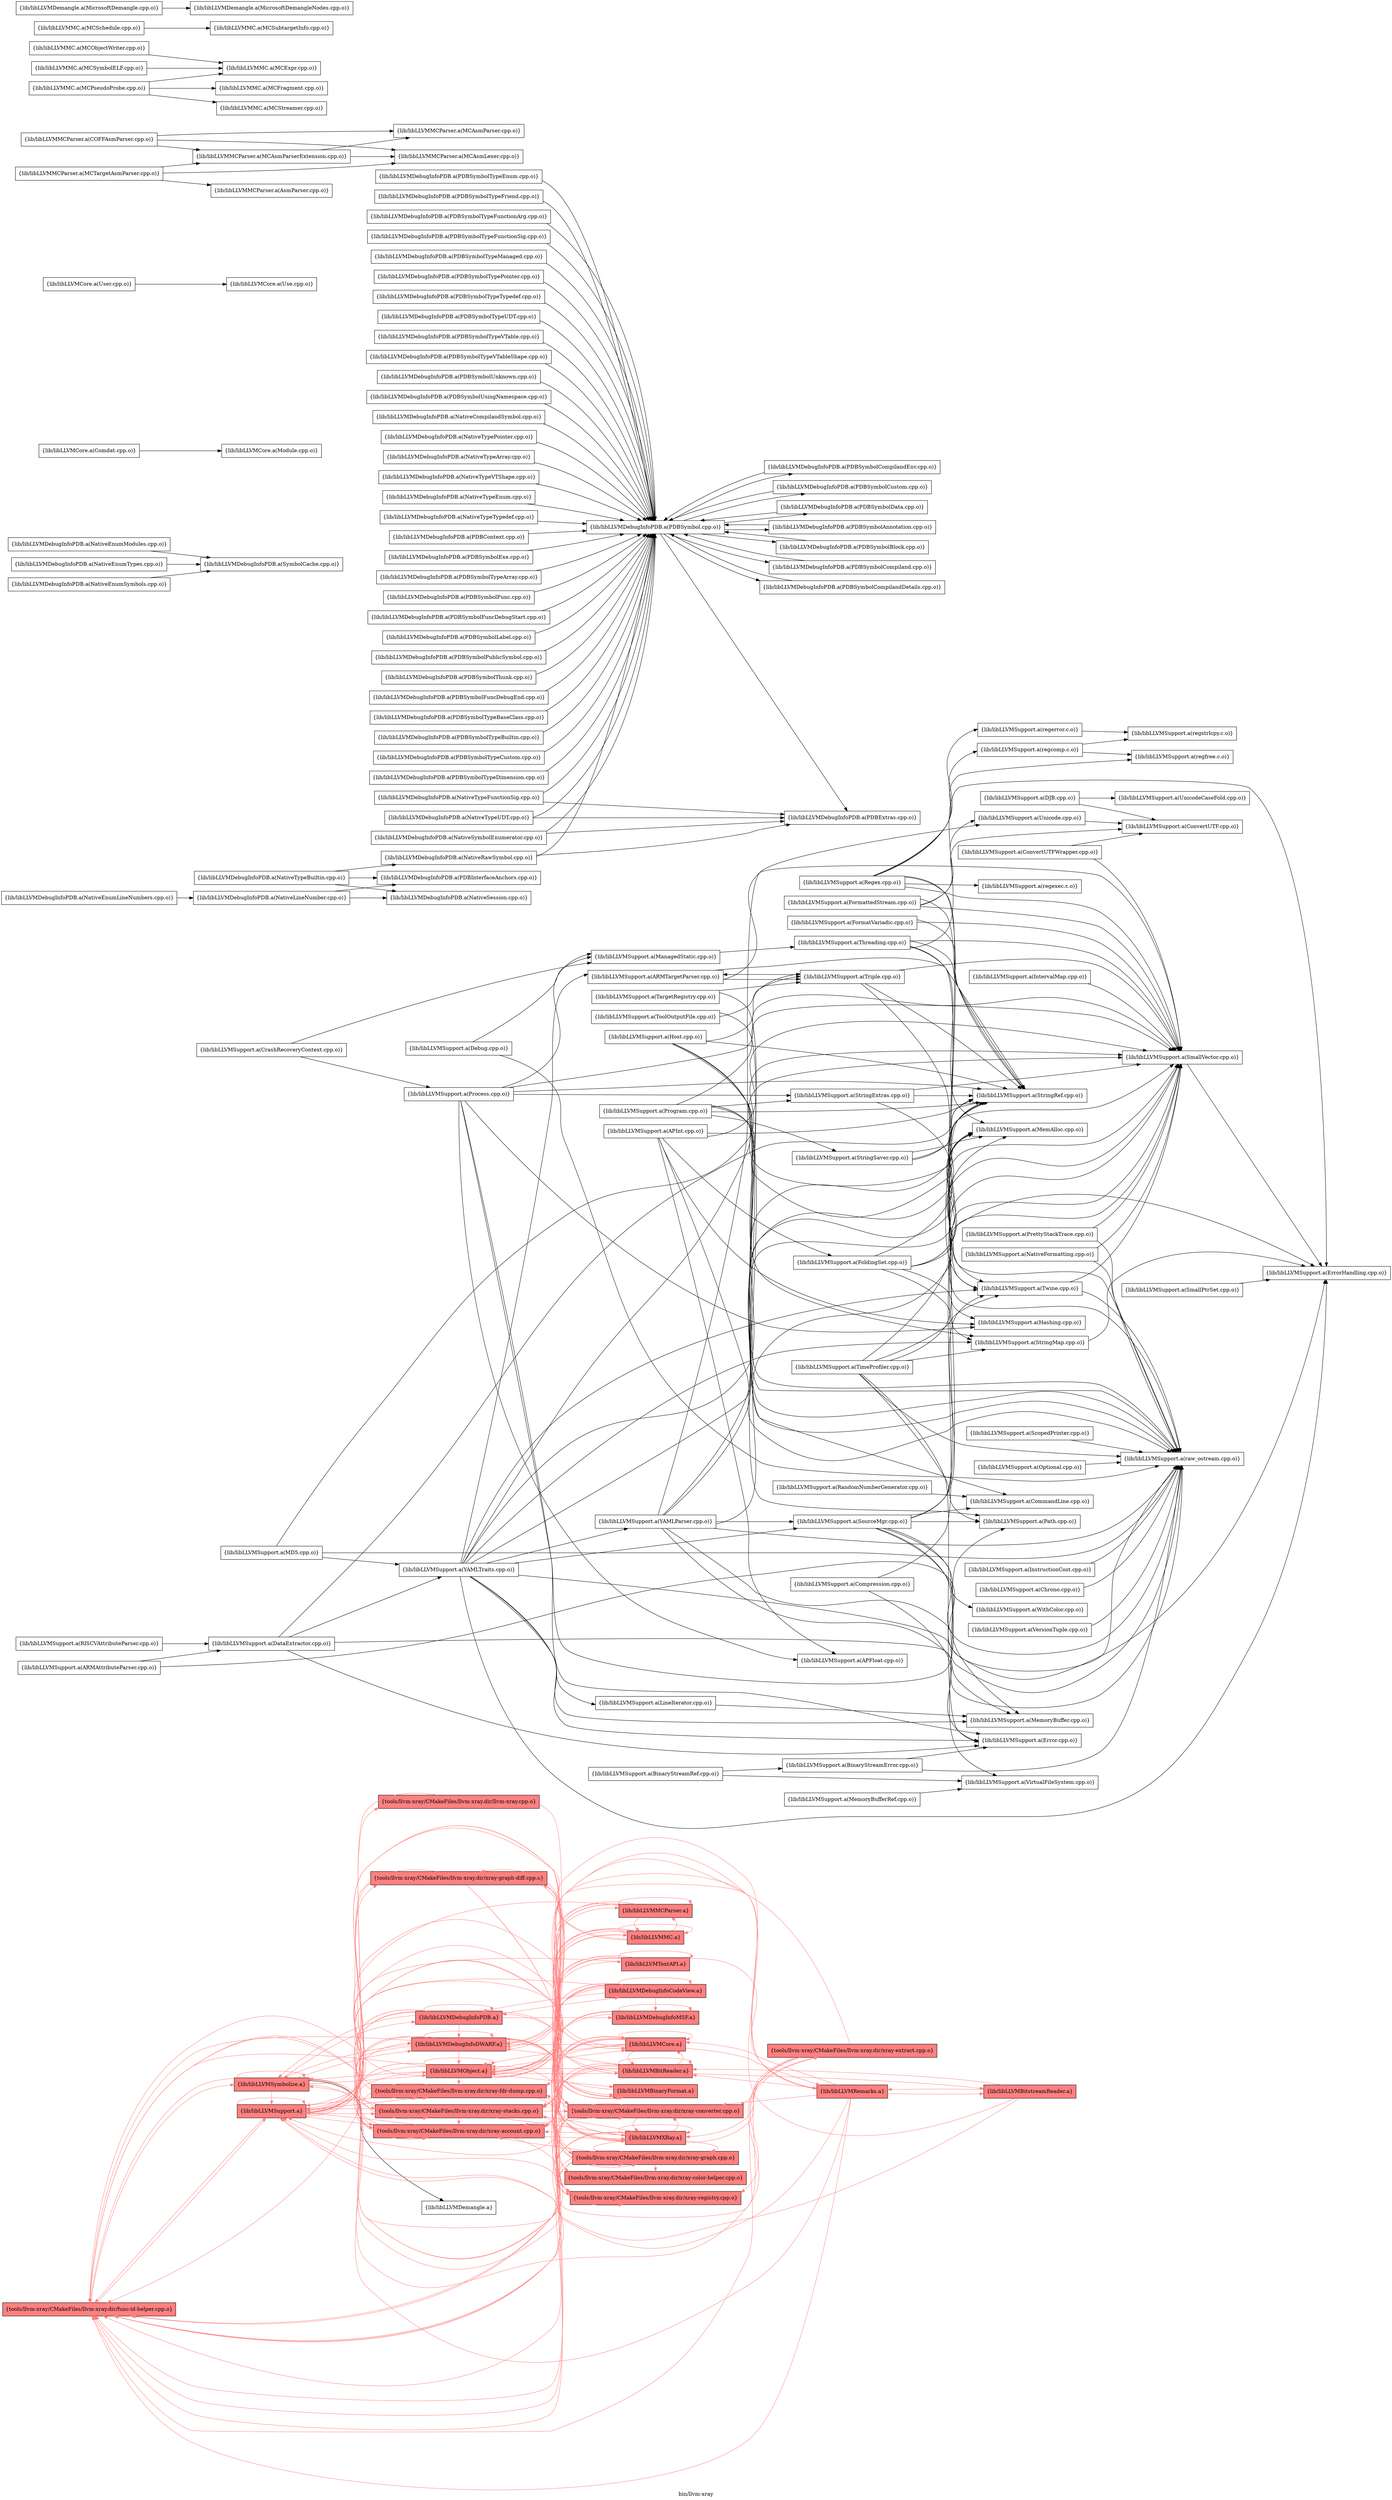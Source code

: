 digraph "bin/llvm-xray" {
	label="bin/llvm-xray";
	rankdir="LR"
	{ rank=same; Node0x562ea6035218;  }
	{ rank=same; Node0x562ea602dd88; Node0x562ea602d888;  }
	{ rank=same; Node0x562ea60373d8; Node0x562ea6036c58; Node0x562ea6039ef8; Node0x562ea6037e78; Node0x562ea6032a18; Node0x562ea6032608; Node0x562ea6031758; Node0x562ea602f188; Node0x562ea603cfb8;  }
	{ rank=same; Node0x562ea6033198; Node0x562ea602e788; Node0x562ea6036528; Node0x562ea6039048; Node0x562ea6033aa8; Node0x562ea603d918; Node0x562ea6036c08; Node0x562ea602f688; Node0x562ea6035808; Node0x562ea6035d58; Node0x562ea603d3c8; Node0x562ea6040cf8; Node0x562ea602ec88;  }

	Node0x562ea6035218 [shape=record,shape=box,style=filled,fillcolor="1.000000 0.5 1",group=1,label="{tools/llvm-xray/CMakeFiles/llvm-xray.dir/func-id-helper.cpp.o}"];
	Node0x562ea6035218 -> Node0x562ea602dd88[color="1.000000 0.5 1"];
	Node0x562ea6035218 -> Node0x562ea602d888[color="1.000000 0.5 1"];
	Node0x562ea602dd88 [shape=record,shape=box,style=filled,fillcolor="1.000000 0.5 1",group=1,label="{lib/libLLVMSupport.a}"];
	Node0x562ea602dd88 -> Node0x562ea6035218[color="1.000000 0.5 1"];
	Node0x562ea602dd88 -> Node0x562ea60373d8[color="1.000000 0.5 1"];
	Node0x562ea602dd88 -> Node0x562ea6036c58[color="1.000000 0.5 1"];
	Node0x562ea602dd88 -> Node0x562ea602dd88[color="1.000000 0.5 1"];
	Node0x562ea602dd88 -> Node0x562ea6039ef8[color="1.000000 0.5 1"];
	Node0x562ea602dd88 -> Node0x562ea6037e78[color="1.000000 0.5 1"];
	Node0x562ea602dd88 -> Node0x562ea6032a18[color="1.000000 0.5 1"];
	Node0x562ea602dd88 -> Node0x562ea6032608[color="1.000000 0.5 1"];
	Node0x562ea602dd88 -> Node0x562ea6031758[color="1.000000 0.5 1"];
	Node0x562ea602d888 [shape=record,shape=box,style=filled,fillcolor="1.000000 0.5 1",group=1,label="{lib/libLLVMSymbolize.a}"];
	Node0x562ea602d888 -> Node0x562ea6035218[color="1.000000 0.5 1"];
	Node0x562ea602d888 -> Node0x562ea6036c58[color="1.000000 0.5 1"];
	Node0x562ea602d888 -> Node0x562ea602dd88[color="1.000000 0.5 1"];
	Node0x562ea602d888 -> Node0x562ea602f188[color="1.000000 0.5 1"];
	Node0x562ea602d888 -> Node0x562ea6032608[color="1.000000 0.5 1"];
	Node0x562ea602d888 -> Node0x562ea602d888[color="1.000000 0.5 1"];
	Node0x562ea602d888 -> Node0x562ea6031758[color="1.000000 0.5 1"];
	Node0x562ea602d888 -> Node0x562ea603cfb8;
	Node0x562ea60373d8 [shape=record,shape=box,style=filled,fillcolor="1.000000 0.5 1",group=1,label="{tools/llvm-xray/CMakeFiles/llvm-xray.dir/llvm-xray.cpp.o}"];
	Node0x562ea60373d8 -> Node0x562ea6033198[color="1.000000 0.5 1"];
	Node0x562ea60373d8 -> Node0x562ea602dd88[color="1.000000 0.5 1"];
	Node0x562ea6033198 [shape=record,shape=box,style=filled,fillcolor="1.000000 0.5 1",group=1,label="{tools/llvm-xray/CMakeFiles/llvm-xray.dir/xray-registry.cpp.o}"];
	Node0x562ea6033198 -> Node0x562ea602dd88[color="1.000000 0.5 1"];
	Node0x562ea6036c58 [shape=record,shape=box,style=filled,fillcolor="1.000000 0.5 1",group=1,label="{tools/llvm-xray/CMakeFiles/llvm-xray.dir/xray-account.cpp.o}"];
	Node0x562ea6036c58 -> Node0x562ea6035218[color="1.000000 0.5 1"];
	Node0x562ea6036c58 -> Node0x562ea6033198[color="1.000000 0.5 1"];
	Node0x562ea6036c58 -> Node0x562ea602dd88[color="1.000000 0.5 1"];
	Node0x562ea6036c58 -> Node0x562ea602d888[color="1.000000 0.5 1"];
	Node0x562ea6036c58 -> Node0x562ea602e788[color="1.000000 0.5 1"];
	Node0x562ea602e788 [shape=record,shape=box,style=filled,fillcolor="1.000000 0.5 1",group=1,label="{lib/libLLVMXRay.a}"];
	Node0x562ea602e788 -> Node0x562ea6039ef8[color="1.000000 0.5 1"];
	Node0x562ea602e788 -> Node0x562ea602dd88[color="1.000000 0.5 1"];
	Node0x562ea602e788 -> Node0x562ea6031758[color="1.000000 0.5 1"];
	Node0x562ea602e788 -> Node0x562ea6035218[color="1.000000 0.5 1"];
	Node0x562ea602e788 -> Node0x562ea6036c58[color="1.000000 0.5 1"];
	Node0x562ea602e788 -> Node0x562ea602e788[color="1.000000 0.5 1"];
	Node0x562ea602e788 -> Node0x562ea6039048[color="1.000000 0.5 1"];
	Node0x562ea602e788 -> Node0x562ea6039728[color="1.000000 0.5 1"];
	Node0x562ea602e788 -> Node0x562ea602d888[color="1.000000 0.5 1"];
	Node0x562ea602e788 -> Node0x562ea6032608[color="1.000000 0.5 1"];
	Node0x562ea602e788 -> Node0x562ea6032a18[color="1.000000 0.5 1"];
	Node0x562ea602e788 -> Node0x562ea6033aa8[color="1.000000 0.5 1"];
	Node0x562ea6036528 [shape=record,shape=box,style=filled,fillcolor="1.000000 0.5 1",group=1,label="{tools/llvm-xray/CMakeFiles/llvm-xray.dir/xray-color-helper.cpp.o}"];
	Node0x562ea6036528 -> Node0x562ea602dd88[color="1.000000 0.5 1"];
	Node0x562ea6039048 [shape=record,shape=box,style=filled,fillcolor="1.000000 0.5 1",group=1,label="{tools/llvm-xray/CMakeFiles/llvm-xray.dir/xray-converter.cpp.o}"];
	Node0x562ea6039048 -> Node0x562ea6035218[color="1.000000 0.5 1"];
	Node0x562ea6039048 -> Node0x562ea6036c58[color="1.000000 0.5 1"];
	Node0x562ea6039048 -> Node0x562ea6033198[color="1.000000 0.5 1"];
	Node0x562ea6039048 -> Node0x562ea602dd88[color="1.000000 0.5 1"];
	Node0x562ea6039048 -> Node0x562ea602d888[color="1.000000 0.5 1"];
	Node0x562ea6039048 -> Node0x562ea602e788[color="1.000000 0.5 1"];
	Node0x562ea6039728 [shape=record,shape=box,style=filled,fillcolor="1.000000 0.5 1",group=1,label="{tools/llvm-xray/CMakeFiles/llvm-xray.dir/xray-extract.cpp.o}"];
	Node0x562ea6039728 -> Node0x562ea6035218[color="1.000000 0.5 1"];
	Node0x562ea6039728 -> Node0x562ea6036c58[color="1.000000 0.5 1"];
	Node0x562ea6039728 -> Node0x562ea6039048[color="1.000000 0.5 1"];
	Node0x562ea6039728 -> Node0x562ea6033198[color="1.000000 0.5 1"];
	Node0x562ea6039728 -> Node0x562ea602dd88[color="1.000000 0.5 1"];
	Node0x562ea6039728 -> Node0x562ea602d888[color="1.000000 0.5 1"];
	Node0x562ea6039728 -> Node0x562ea602e788[color="1.000000 0.5 1"];
	Node0x562ea6039ef8 [shape=record,shape=box,style=filled,fillcolor="1.000000 0.5 1",group=1,label="{tools/llvm-xray/CMakeFiles/llvm-xray.dir/xray-fdr-dump.cpp.o}"];
	Node0x562ea6039ef8 -> Node0x562ea6035218[color="1.000000 0.5 1"];
	Node0x562ea6039ef8 -> Node0x562ea6036c58[color="1.000000 0.5 1"];
	Node0x562ea6039ef8 -> Node0x562ea6033198[color="1.000000 0.5 1"];
	Node0x562ea6039ef8 -> Node0x562ea602dd88[color="1.000000 0.5 1"];
	Node0x562ea6039ef8 -> Node0x562ea602e788[color="1.000000 0.5 1"];
	Node0x562ea6037e78 [shape=record,shape=box,style=filled,fillcolor="1.000000 0.5 1",group=1,label="{tools/llvm-xray/CMakeFiles/llvm-xray.dir/xray-graph-diff.cpp.o}"];
	Node0x562ea6037e78 -> Node0x562ea6036c58[color="1.000000 0.5 1"];
	Node0x562ea6037e78 -> Node0x562ea6036528[color="1.000000 0.5 1"];
	Node0x562ea6037e78 -> Node0x562ea6039048[color="1.000000 0.5 1"];
	Node0x562ea6037e78 -> Node0x562ea6033aa8[color="1.000000 0.5 1"];
	Node0x562ea6037e78 -> Node0x562ea6033198[color="1.000000 0.5 1"];
	Node0x562ea6037e78 -> Node0x562ea602dd88[color="1.000000 0.5 1"];
	Node0x562ea6037e78 -> Node0x562ea602e788[color="1.000000 0.5 1"];
	Node0x562ea6033aa8 [shape=record,shape=box,style=filled,fillcolor="1.000000 0.5 1",group=1,label="{tools/llvm-xray/CMakeFiles/llvm-xray.dir/xray-graph.cpp.o}"];
	Node0x562ea6033aa8 -> Node0x562ea6035218[color="1.000000 0.5 1"];
	Node0x562ea6033aa8 -> Node0x562ea6036c58[color="1.000000 0.5 1"];
	Node0x562ea6033aa8 -> Node0x562ea6036528[color="1.000000 0.5 1"];
	Node0x562ea6033aa8 -> Node0x562ea6037e78[color="1.000000 0.5 1"];
	Node0x562ea6033aa8 -> Node0x562ea6033198[color="1.000000 0.5 1"];
	Node0x562ea6033aa8 -> Node0x562ea602dd88[color="1.000000 0.5 1"];
	Node0x562ea6033aa8 -> Node0x562ea602d888[color="1.000000 0.5 1"];
	Node0x562ea6033aa8 -> Node0x562ea602e788[color="1.000000 0.5 1"];
	Node0x562ea6032a18 [shape=record,shape=box,style=filled,fillcolor="1.000000 0.5 1",group=1,label="{tools/llvm-xray/CMakeFiles/llvm-xray.dir/xray-stacks.cpp.o}"];
	Node0x562ea6032a18 -> Node0x562ea6035218[color="1.000000 0.5 1"];
	Node0x562ea6032a18 -> Node0x562ea6036c58[color="1.000000 0.5 1"];
	Node0x562ea6032a18 -> Node0x562ea6039048[color="1.000000 0.5 1"];
	Node0x562ea6032a18 -> Node0x562ea6033198[color="1.000000 0.5 1"];
	Node0x562ea6032a18 -> Node0x562ea602dd88[color="1.000000 0.5 1"];
	Node0x562ea6032a18 -> Node0x562ea602d888[color="1.000000 0.5 1"];
	Node0x562ea6032a18 -> Node0x562ea602e788[color="1.000000 0.5 1"];
	Node0x562ea6035768 [shape=record,shape=box,group=0,label="{lib/libLLVMSupport.a(ConvertUTFWrapper.cpp.o)}"];
	Node0x562ea6035768 -> Node0x562ea6035038;
	Node0x562ea6035768 -> Node0x562ea6038878;
	Node0x562ea6035038 [shape=record,shape=box,group=0,label="{lib/libLLVMSupport.a(ConvertUTF.cpp.o)}"];
	Node0x562ea6038878 [shape=record,shape=box,group=0,label="{lib/libLLVMSupport.a(SmallVector.cpp.o)}"];
	Node0x562ea6038878 -> Node0x562ea603acb8;
	Node0x562ea603b118 [shape=record,shape=box,group=0,label="{lib/libLLVMSupport.a(Debug.cpp.o)}"];
	Node0x562ea603b118 -> Node0x562ea603a628;
	Node0x562ea603b118 -> Node0x562ea6032b58;
	Node0x562ea603a628 [shape=record,shape=box,group=0,label="{lib/libLLVMSupport.a(ManagedStatic.cpp.o)}"];
	Node0x562ea603a628 -> Node0x562ea6036028;
	Node0x562ea6032b58 [shape=record,shape=box,group=0,label="{lib/libLLVMSupport.a(raw_ostream.cpp.o)}"];
	Node0x562ea6039f98 [shape=record,shape=box,group=0,label="{lib/libLLVMSupport.a(FormatVariadic.cpp.o)}"];
	Node0x562ea6039f98 -> Node0x562ea6038878;
	Node0x562ea6039f98 -> Node0x562ea6038ff8;
	Node0x562ea6038ff8 [shape=record,shape=box,group=0,label="{lib/libLLVMSupport.a(StringRef.cpp.o)}"];
	Node0x562ea6036028 [shape=record,shape=box,group=0,label="{lib/libLLVMSupport.a(Threading.cpp.o)}"];
	Node0x562ea6036028 -> Node0x562ea603acb8;
	Node0x562ea6036028 -> Node0x562ea603c608;
	Node0x562ea6036028 -> Node0x562ea6038878;
	Node0x562ea6036028 -> Node0x562ea6038ff8;
	Node0x562ea6036028 -> Node0x562ea603f9e8;
	Node0x562ea603b528 [shape=record,shape=box,group=0,label="{lib/libLLVMSupport.a(NativeFormatting.cpp.o)}"];
	Node0x562ea603b528 -> Node0x562ea6038878;
	Node0x562ea603b528 -> Node0x562ea6032b58;
	Node0x562ea60383c8 [shape=record,shape=box,group=0,label="{lib/libLLVMSupport.a(SmallPtrSet.cpp.o)}"];
	Node0x562ea60383c8 -> Node0x562ea603acb8;
	Node0x562ea603acb8 [shape=record,shape=box,group=0,label="{lib/libLLVMSupport.a(ErrorHandling.cpp.o)}"];
	Node0x562ea60380f8 [shape=record,shape=box,group=0,label="{lib/libLLVMSupport.a(StringMap.cpp.o)}"];
	Node0x562ea60380f8 -> Node0x562ea603acb8;
	Node0x562ea6039778 [shape=record,shape=box,group=0,label="{lib/libLLVMSupport.a(StringSaver.cpp.o)}"];
	Node0x562ea6039778 -> Node0x562ea603c608;
	Node0x562ea6039778 -> Node0x562ea6038878;
	Node0x562ea6039778 -> Node0x562ea6038ff8;
	Node0x562ea603c608 [shape=record,shape=box,group=0,label="{lib/libLLVMSupport.a(MemAlloc.cpp.o)}"];
	Node0x562ea603cce8 [shape=record,shape=box,group=0,label="{lib/libLLVMSupport.a(APInt.cpp.o)}"];
	Node0x562ea603cce8 -> Node0x562ea6038878;
	Node0x562ea603cce8 -> Node0x562ea6038ff8;
	Node0x562ea603cce8 -> Node0x562ea60392c8;
	Node0x562ea603cce8 -> Node0x562ea603cab8;
	Node0x562ea603cce8 -> Node0x562ea60415b8;
	Node0x562ea603cce8 -> Node0x562ea6032b58;
	Node0x562ea60392c8 [shape=record,shape=box,group=0,label="{lib/libLLVMSupport.a(APFloat.cpp.o)}"];
	Node0x562ea603cab8 [shape=record,shape=box,group=0,label="{lib/libLLVMSupport.a(FoldingSet.cpp.o)}"];
	Node0x562ea603cab8 -> Node0x562ea603acb8;
	Node0x562ea603cab8 -> Node0x562ea603c608;
	Node0x562ea603cab8 -> Node0x562ea6038878;
	Node0x562ea603cab8 -> Node0x562ea60380f8;
	Node0x562ea603cab8 -> Node0x562ea6038ff8;
	Node0x562ea603cab8 -> Node0x562ea60415b8;
	Node0x562ea60415b8 [shape=record,shape=box,group=0,label="{lib/libLLVMSupport.a(Hashing.cpp.o)}"];
	Node0x562ea6040938 [shape=record,shape=box,group=0,label="{lib/libLLVMSupport.a(Triple.cpp.o)}"];
	Node0x562ea6040938 -> Node0x562ea6038878;
	Node0x562ea6040938 -> Node0x562ea6038ff8;
	Node0x562ea6040938 -> Node0x562ea60405c8;
	Node0x562ea6040938 -> Node0x562ea603f9e8;
	Node0x562ea60405c8 [shape=record,shape=box,group=0,label="{lib/libLLVMSupport.a(ARMTargetParser.cpp.o)}"];
	Node0x562ea60405c8 -> Node0x562ea6038878;
	Node0x562ea60405c8 -> Node0x562ea6038ff8;
	Node0x562ea60405c8 -> Node0x562ea6040938;
	Node0x562ea603f9e8 [shape=record,shape=box,group=0,label="{lib/libLLVMSupport.a(Twine.cpp.o)}"];
	Node0x562ea603f9e8 -> Node0x562ea6038878;
	Node0x562ea603f9e8 -> Node0x562ea6032b58;
	Node0x562ea6039598 [shape=record,shape=box,group=0,label="{lib/libLLVMSupport.a(SourceMgr.cpp.o)}"];
	Node0x562ea6039598 -> Node0x562ea6035e48;
	Node0x562ea6039598 -> Node0x562ea6038878;
	Node0x562ea6039598 -> Node0x562ea6038ff8;
	Node0x562ea6039598 -> Node0x562ea603f9e8;
	Node0x562ea6039598 -> Node0x562ea603f808;
	Node0x562ea6039598 -> Node0x562ea6039d68;
	Node0x562ea6039598 -> Node0x562ea6038e18;
	Node0x562ea6039598 -> Node0x562ea6032b58;
	Node0x562ea6039598 -> Node0x562ea6033af8;
	Node0x562ea6035e48 [shape=record,shape=box,group=0,label="{lib/libLLVMSupport.a(CommandLine.cpp.o)}"];
	Node0x562ea603f808 [shape=record,shape=box,group=0,label="{lib/libLLVMSupport.a(VirtualFileSystem.cpp.o)}"];
	Node0x562ea6039d68 [shape=record,shape=box,group=0,label="{lib/libLLVMSupport.a(MemoryBuffer.cpp.o)}"];
	Node0x562ea6038e18 [shape=record,shape=box,group=0,label="{lib/libLLVMSupport.a(WithColor.cpp.o)}"];
	Node0x562ea6033af8 [shape=record,shape=box,group=0,label="{lib/libLLVMSupport.a(Path.cpp.o)}"];
	Node0x562ea6038a58 [shape=record,shape=box,group=0,label="{lib/libLLVMSupport.a(YAMLParser.cpp.o)}"];
	Node0x562ea6038a58 -> Node0x562ea603acb8;
	Node0x562ea6038a58 -> Node0x562ea603c608;
	Node0x562ea6038a58 -> Node0x562ea6038878;
	Node0x562ea6038a58 -> Node0x562ea6038ff8;
	Node0x562ea6038a58 -> Node0x562ea6039d68;
	Node0x562ea6038a58 -> Node0x562ea6039598;
	Node0x562ea6038a58 -> Node0x562ea6035d08;
	Node0x562ea6038a58 -> Node0x562ea6032b58;
	Node0x562ea6035d08 [shape=record,shape=box,group=0,label="{lib/libLLVMSupport.a(Unicode.cpp.o)}"];
	Node0x562ea6035d08 -> Node0x562ea6035038;
	Node0x562ea6035fd8 [shape=record,shape=box,group=0,label="{lib/libLLVMSupport.a(YAMLTraits.cpp.o)}"];
	Node0x562ea6035fd8 -> Node0x562ea603a538;
	Node0x562ea6035fd8 -> Node0x562ea603acb8;
	Node0x562ea6035fd8 -> Node0x562ea603c608;
	Node0x562ea6035fd8 -> Node0x562ea6038878;
	Node0x562ea6035fd8 -> Node0x562ea60380f8;
	Node0x562ea6035fd8 -> Node0x562ea6038ff8;
	Node0x562ea6035fd8 -> Node0x562ea60405c8;
	Node0x562ea6035fd8 -> Node0x562ea603f9e8;
	Node0x562ea6035fd8 -> Node0x562ea6039d68;
	Node0x562ea6035fd8 -> Node0x562ea6039598;
	Node0x562ea6035fd8 -> Node0x562ea6038a58;
	Node0x562ea6035fd8 -> Node0x562ea6034318;
	Node0x562ea6035fd8 -> Node0x562ea6032b58;
	Node0x562ea603a538 [shape=record,shape=box,group=0,label="{lib/libLLVMSupport.a(Error.cpp.o)}"];
	Node0x562ea6034318 [shape=record,shape=box,group=0,label="{lib/libLLVMSupport.a(LineIterator.cpp.o)}"];
	Node0x562ea6034318 -> Node0x562ea6039d68;
	Node0x562ea6034598 [shape=record,shape=box,group=0,label="{lib/libLLVMSupport.a(VersionTuple.cpp.o)}"];
	Node0x562ea6034598 -> Node0x562ea6032b58;
	Node0x562ea6032d88 [shape=record,shape=box,group=0,label="{lib/libLLVMSupport.a(Host.cpp.o)}"];
	Node0x562ea6032d88 -> Node0x562ea6035e48;
	Node0x562ea6032d88 -> Node0x562ea603c608;
	Node0x562ea6032d88 -> Node0x562ea60380f8;
	Node0x562ea6032d88 -> Node0x562ea6038ff8;
	Node0x562ea6032d88 -> Node0x562ea6040938;
	Node0x562ea6032d88 -> Node0x562ea6032b58;
	Node0x562ea603bac8 [shape=record,shape=box,group=0,label="{lib/libLLVMSupport.a(MD5.cpp.o)}"];
	Node0x562ea603bac8 -> Node0x562ea6038878;
	Node0x562ea603bac8 -> Node0x562ea6035fd8;
	Node0x562ea603bac8 -> Node0x562ea6032b58;
	Node0x562ea603b7f8 [shape=record,shape=box,group=0,label="{lib/libLLVMSupport.a(Process.cpp.o)}"];
	Node0x562ea603b7f8 -> Node0x562ea603a538;
	Node0x562ea603b7f8 -> Node0x562ea603a628;
	Node0x562ea603b7f8 -> Node0x562ea6038878;
	Node0x562ea603b7f8 -> Node0x562ea6038ff8;
	Node0x562ea603b7f8 -> Node0x562ea60392c8;
	Node0x562ea603b7f8 -> Node0x562ea60415b8;
	Node0x562ea603b7f8 -> Node0x562ea6033af8;
	Node0x562ea603b7f8 -> Node0x562ea603a8f8;
	Node0x562ea603a8f8 [shape=record,shape=box,group=0,label="{lib/libLLVMSupport.a(StringExtras.cpp.o)}"];
	Node0x562ea603a8f8 -> Node0x562ea6038878;
	Node0x562ea603a8f8 -> Node0x562ea6038ff8;
	Node0x562ea603a8f8 -> Node0x562ea6032b58;
	Node0x562ea603bf78 [shape=record,shape=box,group=0,label="{lib/libLLVMSupport.a(CrashRecoveryContext.cpp.o)}"];
	Node0x562ea603bf78 -> Node0x562ea603a628;
	Node0x562ea603bf78 -> Node0x562ea603b7f8;
	Node0x562ea6036898 [shape=record,shape=box,group=0,label="{lib/libLLVMSupport.a(Program.cpp.o)}"];
	Node0x562ea6036898 -> Node0x562ea603c608;
	Node0x562ea6036898 -> Node0x562ea6038878;
	Node0x562ea6036898 -> Node0x562ea6039778;
	Node0x562ea6036898 -> Node0x562ea6038ff8;
	Node0x562ea6036898 -> Node0x562ea6032b58;
	Node0x562ea6036898 -> Node0x562ea6033af8;
	Node0x562ea6036898 -> Node0x562ea603a8f8;
	Node0x562ea602f188 [shape=record,shape=box,style=filled,fillcolor="1.000000 0.5 1",group=1,label="{lib/libLLVMDebugInfoPDB.a}"];
	Node0x562ea602f188 -> Node0x562ea602dd88[color="1.000000 0.5 1"];
	Node0x562ea602f188 -> Node0x562ea602f188[color="1.000000 0.5 1"];
	Node0x562ea602f188 -> Node0x562ea6032608[color="1.000000 0.5 1"];
	Node0x562ea602f188 -> Node0x562ea6036c58[color="1.000000 0.5 1"];
	Node0x562ea602f188 -> Node0x562ea6035218[color="1.000000 0.5 1"];
	Node0x562ea602f188 -> Node0x562ea602d888[color="1.000000 0.5 1"];
	Node0x562ea602f188 -> Node0x562ea603d918[color="1.000000 0.5 1"];
	Node0x562ea602f188 -> Node0x562ea6040cf8[color="1.000000 0.5 1"];
	Node0x562ea602f188 -> Node0x562ea6031758[color="1.000000 0.5 1"];
	Node0x562ea602f188 -> Node0x562ea602ec88[color="1.000000 0.5 1"];
	Node0x562ea602f188 -> Node0x562ea6032a18[color="1.000000 0.5 1"];
	Node0x562ea6032608 [shape=record,shape=box,style=filled,fillcolor="1.000000 0.5 1",group=1,label="{lib/libLLVMObject.a}"];
	Node0x562ea6032608 -> Node0x562ea602dd88[color="1.000000 0.5 1"];
	Node0x562ea6032608 -> Node0x562ea6032608[color="1.000000 0.5 1"];
	Node0x562ea6032608 -> Node0x562ea603d918[color="1.000000 0.5 1"];
	Node0x562ea6032608 -> Node0x562ea6035218[color="1.000000 0.5 1"];
	Node0x562ea6032608 -> Node0x562ea602d888[color="1.000000 0.5 1"];
	Node0x562ea6032608 -> Node0x562ea6036c58[color="1.000000 0.5 1"];
	Node0x562ea6032608 -> Node0x562ea6036c08[color="1.000000 0.5 1"];
	Node0x562ea6032608 -> Node0x562ea602f688[color="1.000000 0.5 1"];
	Node0x562ea6032608 -> Node0x562ea6035808[color="1.000000 0.5 1"];
	Node0x562ea6032608 -> Node0x562ea6035d58[color="1.000000 0.5 1"];
	Node0x562ea6032608 -> Node0x562ea6039ef8[color="1.000000 0.5 1"];
	Node0x562ea6032608 -> Node0x562ea6032a18[color="1.000000 0.5 1"];
	Node0x562ea6032608 -> Node0x562ea603d3c8[color="1.000000 0.5 1"];
	Node0x562ea6031758 [shape=record,shape=box,style=filled,fillcolor="1.000000 0.5 1",group=1,label="{lib/libLLVMDebugInfoDWARF.a}"];
	Node0x562ea6031758 -> Node0x562ea6035218[color="1.000000 0.5 1"];
	Node0x562ea6031758 -> Node0x562ea6039ef8[color="1.000000 0.5 1"];
	Node0x562ea6031758 -> Node0x562ea602dd88[color="1.000000 0.5 1"];
	Node0x562ea6031758 -> Node0x562ea602d888[color="1.000000 0.5 1"];
	Node0x562ea6031758 -> Node0x562ea6032608[color="1.000000 0.5 1"];
	Node0x562ea6031758 -> Node0x562ea6031758[color="1.000000 0.5 1"];
	Node0x562ea6031758 -> Node0x562ea603d918[color="1.000000 0.5 1"];
	Node0x562ea6031758 -> Node0x562ea6033aa8[color="1.000000 0.5 1"];
	Node0x562ea6031758 -> Node0x562ea6032a18[color="1.000000 0.5 1"];
	Node0x562ea6031758 -> Node0x562ea6036c08[color="1.000000 0.5 1"];
	Node0x562ea6031758 -> Node0x562ea6036c58[color="1.000000 0.5 1"];
	Node0x562ea6031758 -> Node0x562ea6039048[color="1.000000 0.5 1"];
	Node0x562ea603cfb8 [shape=record,shape=box,group=0,label="{lib/libLLVMDemangle.a}"];
	Node0x562ea603d918 [shape=record,shape=box,style=filled,fillcolor="1.000000 0.5 1",group=1,label="{lib/libLLVMBinaryFormat.a}"];
	Node0x562ea603d918 -> Node0x562ea6035808[color="1.000000 0.5 1"];
	Node0x562ea603d918 -> Node0x562ea602dd88[color="1.000000 0.5 1"];
	Node0x562ea6036c08 [shape=record,shape=box,style=filled,fillcolor="1.000000 0.5 1",group=1,label="{lib/libLLVMMC.a}"];
	Node0x562ea6036c08 -> Node0x562ea602dd88[color="1.000000 0.5 1"];
	Node0x562ea6036c08 -> Node0x562ea6032608[color="1.000000 0.5 1"];
	Node0x562ea6036c08 -> Node0x562ea6031758[color="1.000000 0.5 1"];
	Node0x562ea6036c08 -> Node0x562ea6036c08[color="1.000000 0.5 1"];
	Node0x562ea6036c08 -> Node0x562ea6036c58[color="1.000000 0.5 1"];
	Node0x562ea6036c08 -> Node0x562ea6037e78[color="1.000000 0.5 1"];
	Node0x562ea6036c08 -> Node0x562ea6035d58[color="1.000000 0.5 1"];
	Node0x562ea6036c08 -> Node0x562ea603d918[color="1.000000 0.5 1"];
	Node0x562ea603ca68 [shape=record,shape=box,group=0,label="{lib/libLLVMSupport.a(DataExtractor.cpp.o)}"];
	Node0x562ea603ca68 -> Node0x562ea603a538;
	Node0x562ea603ca68 -> Node0x562ea6038ff8;
	Node0x562ea603ca68 -> Node0x562ea6035fd8;
	Node0x562ea603ca68 -> Node0x562ea6032b58;
	Node0x562ea603aa38 [shape=record,shape=box,group=0,label="{lib/libLLVMSupport.a(ARMAttributeParser.cpp.o)}"];
	Node0x562ea603aa38 -> Node0x562ea6032b58;
	Node0x562ea603aa38 -> Node0x562ea603ca68;
	Node0x562ea603bbb8 [shape=record,shape=box,group=0,label="{lib/libLLVMSupport.a(ScopedPrinter.cpp.o)}"];
	Node0x562ea603bbb8 -> Node0x562ea6032b58;
	Node0x562ea60386e8 [shape=record,shape=box,group=0,label="{lib/libLLVMSupport.a(RISCVAttributeParser.cpp.o)}"];
	Node0x562ea60386e8 -> Node0x562ea603ca68;
	Node0x562ea6037ec8 [shape=record,shape=box,group=0,label="{lib/libLLVMSupport.a(TargetRegistry.cpp.o)}"];
	Node0x562ea6037ec8 -> Node0x562ea6040938;
	Node0x562ea6037ec8 -> Node0x562ea6032b58;
	Node0x562ea6038418 [shape=record,shape=box,group=0,label="{lib/libLLVMSupport.a(BinaryStreamRef.cpp.o)}"];
	Node0x562ea6038418 -> Node0x562ea603f808;
	Node0x562ea6038418 -> Node0x562ea6038cd8;
	Node0x562ea6038cd8 [shape=record,shape=box,group=0,label="{lib/libLLVMSupport.a(BinaryStreamError.cpp.o)}"];
	Node0x562ea6038cd8 -> Node0x562ea603a538;
	Node0x562ea6038cd8 -> Node0x562ea6032b58;
	Node0x562ea602f688 [shape=record,shape=box,style=filled,fillcolor="1.000000 0.5 1",group=1,label="{lib/libLLVMBitReader.a}"];
	Node0x562ea602f688 -> Node0x562ea6035218[color="1.000000 0.5 1"];
	Node0x562ea602f688 -> Node0x562ea6036c58[color="1.000000 0.5 1"];
	Node0x562ea602f688 -> Node0x562ea6032a18[color="1.000000 0.5 1"];
	Node0x562ea602f688 -> Node0x562ea602dd88[color="1.000000 0.5 1"];
	Node0x562ea602f688 -> Node0x562ea602d888[color="1.000000 0.5 1"];
	Node0x562ea602f688 -> Node0x562ea6035808[color="1.000000 0.5 1"];
	Node0x562ea602f688 -> Node0x562ea6032608[color="1.000000 0.5 1"];
	Node0x562ea602f688 -> Node0x562ea6031758[color="1.000000 0.5 1"];
	Node0x562ea602f688 -> Node0x562ea602f688[color="1.000000 0.5 1"];
	Node0x562ea602f688 -> Node0x562ea6036208[color="1.000000 0.5 1"];
	Node0x562ea602f688 -> Node0x562ea6033aa8[color="1.000000 0.5 1"];
	Node0x562ea602f688 -> Node0x562ea602f188[color="1.000000 0.5 1"];
	Node0x562ea6035808 [shape=record,shape=box,style=filled,fillcolor="1.000000 0.5 1",group=1,label="{lib/libLLVMCore.a}"];
	Node0x562ea6035808 -> Node0x562ea6036c58[color="1.000000 0.5 1"];
	Node0x562ea6035808 -> Node0x562ea602dd88[color="1.000000 0.5 1"];
	Node0x562ea6035808 -> Node0x562ea6035808[color="1.000000 0.5 1"];
	Node0x562ea6035808 -> Node0x562ea602f688[color="1.000000 0.5 1"];
	Node0x562ea6035808 -> Node0x562ea6031758[color="1.000000 0.5 1"];
	Node0x562ea6035808 -> Node0x562ea603d918[color="1.000000 0.5 1"];
	Node0x562ea6035808 -> Node0x562ea6032608[color="1.000000 0.5 1"];
	Node0x562ea6035808 -> Node0x562ea6035218[color="1.000000 0.5 1"];
	Node0x562ea6035808 -> Node0x562ea6035308[color="1.000000 0.5 1"];
	Node0x562ea6035808 -> Node0x562ea6032a18[color="1.000000 0.5 1"];
	Node0x562ea6035808 -> Node0x562ea6039048[color="1.000000 0.5 1"];
	Node0x562ea6035d58 [shape=record,shape=box,style=filled,fillcolor="1.000000 0.5 1",group=1,label="{lib/libLLVMMCParser.a}"];
	Node0x562ea6035d58 -> Node0x562ea6035218[color="1.000000 0.5 1"];
	Node0x562ea6035d58 -> Node0x562ea6036c58[color="1.000000 0.5 1"];
	Node0x562ea6035d58 -> Node0x562ea602dd88[color="1.000000 0.5 1"];
	Node0x562ea6035d58 -> Node0x562ea6032608[color="1.000000 0.5 1"];
	Node0x562ea6035d58 -> Node0x562ea6035d58[color="1.000000 0.5 1"];
	Node0x562ea6035d58 -> Node0x562ea6036c08[color="1.000000 0.5 1"];
	Node0x562ea6035d58 -> Node0x562ea6035808[color="1.000000 0.5 1"];
	Node0x562ea603d3c8 [shape=record,shape=box,style=filled,fillcolor="1.000000 0.5 1",group=1,label="{lib/libLLVMTextAPI.a}"];
	Node0x562ea603d3c8 -> Node0x562ea602dd88[color="1.000000 0.5 1"];
	Node0x562ea603d3c8 -> Node0x562ea603d3c8[color="1.000000 0.5 1"];
	Node0x562ea603d3c8 -> Node0x562ea6035218[color="1.000000 0.5 1"];
	Node0x562ea603d3c8 -> Node0x562ea6036c58[color="1.000000 0.5 1"];
	Node0x562ea603d3c8 -> Node0x562ea6039048[color="1.000000 0.5 1"];
	Node0x562ea603d3c8 -> Node0x562ea6032608[color="1.000000 0.5 1"];
	Node0x562ea603d3c8 -> Node0x562ea6035308[color="1.000000 0.5 1"];
	Node0x562ea6038e68 [shape=record,shape=box,group=0,label="{lib/libLLVMSupport.a(Optional.cpp.o)}"];
	Node0x562ea6038e68 -> Node0x562ea6032b58;
	Node0x562ea60361b8 [shape=record,shape=box,group=0,label="{lib/libLLVMSupport.a(DJB.cpp.o)}"];
	Node0x562ea60361b8 -> Node0x562ea6035038;
	Node0x562ea60361b8 -> Node0x562ea6035538;
	Node0x562ea6035538 [shape=record,shape=box,group=0,label="{lib/libLLVMSupport.a(UnicodeCaseFold.cpp.o)}"];
	Node0x562ea6033468 [shape=record,shape=box,group=0,label="{lib/libLLVMSupport.a(Compression.cpp.o)}"];
	Node0x562ea6033468 -> Node0x562ea603a538;
	Node0x562ea6033468 -> Node0x562ea6038878;
	Node0x562ea6041428 [shape=record,shape=box,group=0,label="{lib/libLLVMDebugInfoPDB.a(PDBContext.cpp.o)}"];
	Node0x562ea6041428 -> Node0x562ea6041158;
	Node0x562ea6041158 [shape=record,shape=box,group=0,label="{lib/libLLVMDebugInfoPDB.a(PDBSymbol.cpp.o)}"];
	Node0x562ea6041158 -> Node0x562ea60404d8;
	Node0x562ea6041158 -> Node0x562ea603fe98;
	Node0x562ea6041158 -> Node0x562ea603fbc8;
	Node0x562ea6041158 -> Node0x562ea603efe8;
	Node0x562ea6041158 -> Node0x562ea6039b88;
	Node0x562ea6041158 -> Node0x562ea6039368;
	Node0x562ea6041158 -> Node0x562ea6038c38;
	Node0x562ea6041158 -> Node0x562ea60384b8;
	Node0x562ea60404d8 [shape=record,shape=box,group=0,label="{lib/libLLVMDebugInfoPDB.a(PDBExtras.cpp.o)}"];
	Node0x562ea603fe98 [shape=record,shape=box,group=0,label="{lib/libLLVMDebugInfoPDB.a(PDBSymbolAnnotation.cpp.o)}"];
	Node0x562ea603fe98 -> Node0x562ea6041158;
	Node0x562ea603fbc8 [shape=record,shape=box,group=0,label="{lib/libLLVMDebugInfoPDB.a(PDBSymbolBlock.cpp.o)}"];
	Node0x562ea603fbc8 -> Node0x562ea6041158;
	Node0x562ea603efe8 [shape=record,shape=box,group=0,label="{lib/libLLVMDebugInfoPDB.a(PDBSymbolCompiland.cpp.o)}"];
	Node0x562ea603efe8 -> Node0x562ea6041158;
	Node0x562ea6039b88 [shape=record,shape=box,group=0,label="{lib/libLLVMDebugInfoPDB.a(PDBSymbolCompilandDetails.cpp.o)}"];
	Node0x562ea6039b88 -> Node0x562ea6041158;
	Node0x562ea6039368 [shape=record,shape=box,group=0,label="{lib/libLLVMDebugInfoPDB.a(PDBSymbolCompilandEnv.cpp.o)}"];
	Node0x562ea6039368 -> Node0x562ea6041158;
	Node0x562ea6038c38 [shape=record,shape=box,group=0,label="{lib/libLLVMDebugInfoPDB.a(PDBSymbolCustom.cpp.o)}"];
	Node0x562ea6038c38 -> Node0x562ea6041158;
	Node0x562ea60384b8 [shape=record,shape=box,group=0,label="{lib/libLLVMDebugInfoPDB.a(PDBSymbolData.cpp.o)}"];
	Node0x562ea60384b8 -> Node0x562ea6041158;
	Node0x562ea603c298 [shape=record,shape=box,group=0,label="{lib/libLLVMDebugInfoPDB.a(PDBSymbolExe.cpp.o)}"];
	Node0x562ea603c298 -> Node0x562ea6041158;
	Node0x562ea603a0d8 [shape=record,shape=box,group=0,label="{lib/libLLVMDebugInfoPDB.a(PDBSymbolFunc.cpp.o)}"];
	Node0x562ea603a0d8 -> Node0x562ea6041158;
	Node0x562ea603a808 [shape=record,shape=box,group=0,label="{lib/libLLVMDebugInfoPDB.a(PDBSymbolFuncDebugEnd.cpp.o)}"];
	Node0x562ea603a808 -> Node0x562ea6041158;
	Node0x562ea603b028 [shape=record,shape=box,group=0,label="{lib/libLLVMDebugInfoPDB.a(PDBSymbolFuncDebugStart.cpp.o)}"];
	Node0x562ea603b028 -> Node0x562ea6041158;
	Node0x562ea6038dc8 [shape=record,shape=box,group=0,label="{lib/libLLVMDebugInfoPDB.a(PDBSymbolLabel.cpp.o)}"];
	Node0x562ea6038dc8 -> Node0x562ea6041158;
	Node0x562ea6039818 [shape=record,shape=box,group=0,label="{lib/libLLVMDebugInfoPDB.a(PDBSymbolPublicSymbol.cpp.o)}"];
	Node0x562ea6039818 -> Node0x562ea6041158;
	Node0x562ea6039f48 [shape=record,shape=box,group=0,label="{lib/libLLVMDebugInfoPDB.a(PDBSymbolThunk.cpp.o)}"];
	Node0x562ea6039f48 -> Node0x562ea6041158;
	Node0x562ea6037f68 [shape=record,shape=box,group=0,label="{lib/libLLVMDebugInfoPDB.a(PDBSymbolTypeArray.cpp.o)}"];
	Node0x562ea6037f68 -> Node0x562ea6041158;
	Node0x562ea60385f8 [shape=record,shape=box,group=0,label="{lib/libLLVMDebugInfoPDB.a(PDBSymbolTypeBaseClass.cpp.o)}"];
	Node0x562ea60385f8 -> Node0x562ea6041158;
	Node0x562ea60388c8 [shape=record,shape=box,group=0,label="{lib/libLLVMDebugInfoPDB.a(PDBSymbolTypeBuiltin.cpp.o)}"];
	Node0x562ea60388c8 -> Node0x562ea6041158;
	Node0x562ea6040ca8 [shape=record,shape=box,group=0,label="{lib/libLLVMDebugInfoPDB.a(PDBSymbolTypeCustom.cpp.o)}"];
	Node0x562ea6040ca8 -> Node0x562ea6041158;
	Node0x562ea603c428 [shape=record,shape=box,group=0,label="{lib/libLLVMDebugInfoPDB.a(PDBSymbolTypeDimension.cpp.o)}"];
	Node0x562ea603c428 -> Node0x562ea6041158;
	Node0x562ea603b348 [shape=record,shape=box,group=0,label="{lib/libLLVMDebugInfoPDB.a(PDBSymbolTypeEnum.cpp.o)}"];
	Node0x562ea603b348 -> Node0x562ea6041158;
	Node0x562ea6033828 [shape=record,shape=box,group=0,label="{lib/libLLVMDebugInfoPDB.a(PDBSymbolTypeFriend.cpp.o)}"];
	Node0x562ea6033828 -> Node0x562ea6041158;
	Node0x562ea6033558 [shape=record,shape=box,group=0,label="{lib/libLLVMDebugInfoPDB.a(PDBSymbolTypeFunctionArg.cpp.o)}"];
	Node0x562ea6033558 -> Node0x562ea6041158;
	Node0x562ea60328d8 [shape=record,shape=box,group=0,label="{lib/libLLVMDebugInfoPDB.a(PDBSymbolTypeFunctionSig.cpp.o)}"];
	Node0x562ea60328d8 -> Node0x562ea6041158;
	Node0x562ea6034d18 [shape=record,shape=box,group=0,label="{lib/libLLVMDebugInfoPDB.a(PDBSymbolTypeManaged.cpp.o)}"];
	Node0x562ea6034d18 -> Node0x562ea6041158;
	Node0x562ea6034098 [shape=record,shape=box,group=0,label="{lib/libLLVMDebugInfoPDB.a(PDBSymbolTypePointer.cpp.o)}"];
	Node0x562ea6034098 -> Node0x562ea6041158;
	Node0x562ea6033e68 [shape=record,shape=box,group=0,label="{lib/libLLVMDebugInfoPDB.a(PDBSymbolTypeTypedef.cpp.o)}"];
	Node0x562ea6033e68 -> Node0x562ea6041158;
	Node0x562ea6035a88 [shape=record,shape=box,group=0,label="{lib/libLLVMDebugInfoPDB.a(PDBSymbolTypeUDT.cpp.o)}"];
	Node0x562ea6035a88 -> Node0x562ea6041158;
	Node0x562ea60354e8 [shape=record,shape=box,group=0,label="{lib/libLLVMDebugInfoPDB.a(PDBSymbolTypeVTable.cpp.o)}"];
	Node0x562ea60354e8 -> Node0x562ea6041158;
	Node0x562ea60352b8 [shape=record,shape=box,group=0,label="{lib/libLLVMDebugInfoPDB.a(PDBSymbolTypeVTableShape.cpp.o)}"];
	Node0x562ea60352b8 -> Node0x562ea6041158;
	Node0x562ea60416a8 [shape=record,shape=box,group=0,label="{lib/libLLVMDebugInfoPDB.a(PDBSymbolUnknown.cpp.o)}"];
	Node0x562ea60416a8 -> Node0x562ea6041158;
	Node0x562ea6040848 [shape=record,shape=box,group=0,label="{lib/libLLVMDebugInfoPDB.a(PDBSymbolUsingNamespace.cpp.o)}"];
	Node0x562ea6040848 -> Node0x562ea6041158;
	Node0x562ea6040cf8 [shape=record,shape=box,style=filled,fillcolor="1.000000 0.5 1",group=1,label="{lib/libLLVMDebugInfoCodeView.a}"];
	Node0x562ea6040cf8 -> Node0x562ea602dd88[color="1.000000 0.5 1"];
	Node0x562ea6040cf8 -> Node0x562ea6035218[color="1.000000 0.5 1"];
	Node0x562ea6040cf8 -> Node0x562ea6032608[color="1.000000 0.5 1"];
	Node0x562ea6040cf8 -> Node0x562ea6040cf8[color="1.000000 0.5 1"];
	Node0x562ea6040cf8 -> Node0x562ea602f188[color="1.000000 0.5 1"];
	Node0x562ea6040cf8 -> Node0x562ea602ec88[color="1.000000 0.5 1"];
	Node0x562ea6040cf8 -> Node0x562ea6032a18[color="1.000000 0.5 1"];
	Node0x562ea6040cf8 -> Node0x562ea6035808[color="1.000000 0.5 1"];
	Node0x562ea6040cf8 -> Node0x562ea6031758[color="1.000000 0.5 1"];
	Node0x562ea6040cf8 -> Node0x562ea6039048[color="1.000000 0.5 1"];
	Node0x562ea603bfc8 [shape=record,shape=box,group=0,label="{lib/libLLVMDebugInfoPDB.a(NativeRawSymbol.cpp.o)}"];
	Node0x562ea603bfc8 -> Node0x562ea6041158;
	Node0x562ea603bfc8 -> Node0x562ea60404d8;
	Node0x562ea602f458 [shape=record,shape=box,group=0,label="{lib/libLLVMDebugInfoPDB.a(NativeEnumModules.cpp.o)}"];
	Node0x562ea602f458 -> Node0x562ea6036578;
	Node0x562ea6036578 [shape=record,shape=box,group=0,label="{lib/libLLVMDebugInfoPDB.a(SymbolCache.cpp.o)}"];
	Node0x562ea60407f8 [shape=record,shape=box,group=0,label="{lib/libLLVMSupport.a(IntervalMap.cpp.o)}"];
	Node0x562ea60407f8 -> Node0x562ea6038878;
	Node0x562ea602ec88 [shape=record,shape=box,style=filled,fillcolor="1.000000 0.5 1",group=1,label="{lib/libLLVMDebugInfoMSF.a}"];
	Node0x562ea602ec88 -> Node0x562ea6035218[color="1.000000 0.5 1"];
	Node0x562ea602ec88 -> Node0x562ea602dd88[color="1.000000 0.5 1"];
	Node0x562ea602ec88 -> Node0x562ea6032608[color="1.000000 0.5 1"];
	Node0x562ea602ec88 -> Node0x562ea602ec88[color="1.000000 0.5 1"];
	Node0x562ea603a678 [shape=record,shape=box,group=0,label="{lib/libLLVMDebugInfoPDB.a(NativeLineNumber.cpp.o)}"];
	Node0x562ea603a678 -> Node0x562ea603d5a8;
	Node0x562ea603a678 -> Node0x562ea603c888;
	Node0x562ea603d5a8 [shape=record,shape=box,group=0,label="{lib/libLLVMDebugInfoPDB.a(NativeSession.cpp.o)}"];
	Node0x562ea603c888 [shape=record,shape=box,group=0,label="{lib/libLLVMDebugInfoPDB.a(PDBInterfaceAnchors.cpp.o)}"];
	Node0x562ea603ad08 [shape=record,shape=box,group=0,label="{lib/libLLVMDebugInfoPDB.a(NativeEnumTypes.cpp.o)}"];
	Node0x562ea603ad08 -> Node0x562ea6036578;
	Node0x562ea603b578 [shape=record,shape=box,group=0,label="{lib/libLLVMDebugInfoPDB.a(NativeCompilandSymbol.cpp.o)}"];
	Node0x562ea603b578 -> Node0x562ea6041158;
	Node0x562ea603bb18 [shape=record,shape=box,group=0,label="{lib/libLLVMDebugInfoPDB.a(NativeTypePointer.cpp.o)}"];
	Node0x562ea603bb18 -> Node0x562ea6041158;
	Node0x562ea603c2e8 [shape=record,shape=box,group=0,label="{lib/libLLVMDebugInfoPDB.a(NativeTypeBuiltin.cpp.o)}"];
	Node0x562ea603c2e8 -> Node0x562ea603d5a8;
	Node0x562ea603c2e8 -> Node0x562ea603c888;
	Node0x562ea603c2e8 -> Node0x562ea603bfc8;
	Node0x562ea6032018 [shape=record,shape=box,group=0,label="{lib/libLLVMDebugInfoPDB.a(NativeTypeFunctionSig.cpp.o)}"];
	Node0x562ea6032018 -> Node0x562ea6041158;
	Node0x562ea6032018 -> Node0x562ea60404d8;
	Node0x562ea602ddd8 [shape=record,shape=box,group=0,label="{lib/libLLVMDebugInfoPDB.a(NativeTypeUDT.cpp.o)}"];
	Node0x562ea602ddd8 -> Node0x562ea6041158;
	Node0x562ea602ddd8 -> Node0x562ea60404d8;
	Node0x562ea602ea58 [shape=record,shape=box,group=0,label="{lib/libLLVMDebugInfoPDB.a(NativeTypeArray.cpp.o)}"];
	Node0x562ea602ea58 -> Node0x562ea6041158;
	Node0x562ea602e468 [shape=record,shape=box,group=0,label="{lib/libLLVMDebugInfoPDB.a(NativeTypeVTShape.cpp.o)}"];
	Node0x562ea602e468 -> Node0x562ea6041158;
	Node0x562ea602f048 [shape=record,shape=box,group=0,label="{lib/libLLVMDebugInfoPDB.a(NativeTypeEnum.cpp.o)}"];
	Node0x562ea602f048 -> Node0x562ea6041158;
	Node0x562ea602fd68 [shape=record,shape=box,group=0,label="{lib/libLLVMDebugInfoPDB.a(NativeSymbolEnumerator.cpp.o)}"];
	Node0x562ea602fd68 -> Node0x562ea6041158;
	Node0x562ea602fd68 -> Node0x562ea60404d8;
	Node0x562ea602f638 [shape=record,shape=box,group=0,label="{lib/libLLVMDebugInfoPDB.a(NativeTypeTypedef.cpp.o)}"];
	Node0x562ea602f638 -> Node0x562ea6041158;
	Node0x562ea603f2b8 [shape=record,shape=box,group=0,label="{lib/libLLVMDebugInfoPDB.a(NativeEnumLineNumbers.cpp.o)}"];
	Node0x562ea603f2b8 -> Node0x562ea603a678;
	Node0x562ea6041568 [shape=record,shape=box,group=0,label="{lib/libLLVMDebugInfoPDB.a(NativeEnumSymbols.cpp.o)}"];
	Node0x562ea6041568 -> Node0x562ea6036578;
	Node0x562ea6036208 [shape=record,shape=box,style=filled,fillcolor="1.000000 0.5 1",group=1,label="{lib/libLLVMBitstreamReader.a}"];
	Node0x562ea6036208 -> Node0x562ea602dd88[color="1.000000 0.5 1"];
	Node0x562ea6036208 -> Node0x562ea6031758[color="1.000000 0.5 1"];
	Node0x562ea6036208 -> Node0x562ea602f688[color="1.000000 0.5 1"];
	Node0x562ea6036208 -> Node0x562ea6035308[color="1.000000 0.5 1"];
	Node0x562ea6037f18 [shape=record,shape=box,group=0,label="{lib/libLLVMSupport.a(MemoryBufferRef.cpp.o)}"];
	Node0x562ea6037f18 -> Node0x562ea603f808;
	Node0x562ea6030c18 [shape=record,shape=box,group=0,label="{lib/libLLVMSupport.a(FormattedStream.cpp.o)}"];
	Node0x562ea6030c18 -> Node0x562ea6035038;
	Node0x562ea6030c18 -> Node0x562ea6038878;
	Node0x562ea6030c18 -> Node0x562ea6035d08;
	Node0x562ea6030c18 -> Node0x562ea6032b58;
	Node0x562ea603dcd8 [shape=record,shape=box,group=0,label="{lib/libLLVMSupport.a(Regex.cpp.o)}"];
	Node0x562ea603dcd8 -> Node0x562ea6038878;
	Node0x562ea603dcd8 -> Node0x562ea6038ff8;
	Node0x562ea603dcd8 -> Node0x562ea603f9e8;
	Node0x562ea603dcd8 -> Node0x562ea603e368;
	Node0x562ea603dcd8 -> Node0x562ea603cb58;
	Node0x562ea603dcd8 -> Node0x562ea6040e88;
	Node0x562ea603dcd8 -> Node0x562ea6041338;
	Node0x562ea603e368 [shape=record,shape=box,group=0,label="{lib/libLLVMSupport.a(regcomp.c.o)}"];
	Node0x562ea603e368 -> Node0x562ea603d648;
	Node0x562ea603e368 -> Node0x562ea603cb58;
	Node0x562ea603cb58 [shape=record,shape=box,group=0,label="{lib/libLLVMSupport.a(regfree.c.o)}"];
	Node0x562ea6040e88 [shape=record,shape=box,group=0,label="{lib/libLLVMSupport.a(regerror.c.o)}"];
	Node0x562ea6040e88 -> Node0x562ea603d648;
	Node0x562ea6041338 [shape=record,shape=box,group=0,label="{lib/libLLVMSupport.a(regexec.c.o)}"];
	Node0x562ea603d648 [shape=record,shape=box,group=0,label="{lib/libLLVMSupport.a(regstrlcpy.c.o)}"];
	Node0x562ea60400c8 [shape=record,shape=box,group=0,label="{lib/libLLVMCore.a(Comdat.cpp.o)}"];
	Node0x562ea60400c8 -> Node0x562ea603f178;
	Node0x562ea603f178 [shape=record,shape=box,group=0,label="{lib/libLLVMCore.a(Module.cpp.o)}"];
	Node0x562ea6030178 [shape=record,shape=box,group=0,label="{lib/libLLVMSupport.a(InstructionCost.cpp.o)}"];
	Node0x562ea6030178 -> Node0x562ea6032b58;
	Node0x562ea6035308 [shape=record,shape=box,style=filled,fillcolor="1.000000 0.5 1",group=1,label="{lib/libLLVMRemarks.a}"];
	Node0x562ea6035308 -> Node0x562ea6039ef8[color="1.000000 0.5 1"];
	Node0x562ea6035308 -> Node0x562ea602dd88[color="1.000000 0.5 1"];
	Node0x562ea6035308 -> Node0x562ea602f688[color="1.000000 0.5 1"];
	Node0x562ea6035308 -> Node0x562ea602d888[color="1.000000 0.5 1"];
	Node0x562ea6035308 -> Node0x562ea6035808[color="1.000000 0.5 1"];
	Node0x562ea6035308 -> Node0x562ea6031758[color="1.000000 0.5 1"];
	Node0x562ea6035308 -> Node0x562ea6035218[color="1.000000 0.5 1"];
	Node0x562ea6035308 -> Node0x562ea6032608[color="1.000000 0.5 1"];
	Node0x562ea6035308 -> Node0x562ea6036208[color="1.000000 0.5 1"];
	Node0x562ea6035308 -> Node0x562ea6039048[color="1.000000 0.5 1"];
	Node0x562ea603d328 [shape=record,shape=box,group=0,label="{lib/libLLVMSupport.a(ToolOutputFile.cpp.o)}"];
	Node0x562ea603d328 -> Node0x562ea6040938;
	Node0x562ea603d328 -> Node0x562ea6032b58;
	Node0x562ea603f8a8 [shape=record,shape=box,group=0,label="{lib/libLLVMSupport.a(RandomNumberGenerator.cpp.o)}"];
	Node0x562ea603f8a8 -> Node0x562ea6035e48;
	Node0x562ea6040e38 [shape=record,shape=box,group=0,label="{lib/libLLVMCore.a(User.cpp.o)}"];
	Node0x562ea6040e38 -> Node0x562ea602dd38;
	Node0x562ea602dd38 [shape=record,shape=box,group=0,label="{lib/libLLVMCore.a(Use.cpp.o)}"];
	Node0x562ea603b1b8 [shape=record,shape=box,group=0,label="{lib/libLLVMSupport.a(TimeProfiler.cpp.o)}"];
	Node0x562ea603b1b8 -> Node0x562ea603a538;
	Node0x562ea603b1b8 -> Node0x562ea603c608;
	Node0x562ea603b1b8 -> Node0x562ea6038878;
	Node0x562ea603b1b8 -> Node0x562ea60380f8;
	Node0x562ea603b1b8 -> Node0x562ea603f9e8;
	Node0x562ea603b1b8 -> Node0x562ea6032b58;
	Node0x562ea603b1b8 -> Node0x562ea6033af8;
	Node0x562ea60355d8 [shape=record,shape=box,group=0,label="{lib/libLLVMSupport.a(PrettyStackTrace.cpp.o)}"];
	Node0x562ea60355d8 -> Node0x562ea6038878;
	Node0x562ea60355d8 -> Node0x562ea6032b58;
	Node0x562ea6034548 [shape=record,shape=box,group=0,label="{lib/libLLVMSupport.a(Chrono.cpp.o)}"];
	Node0x562ea6034548 -> Node0x562ea6032b58;
	Node0x562ea60310c8 [shape=record,shape=box,group=0,label="{lib/libLLVMMCParser.a(COFFAsmParser.cpp.o)}"];
	Node0x562ea60310c8 -> Node0x562ea6032478;
	Node0x562ea60310c8 -> Node0x562ea6031cf8;
	Node0x562ea60310c8 -> Node0x562ea6035a38;
	Node0x562ea6032478 [shape=record,shape=box,group=0,label="{lib/libLLVMMCParser.a(MCAsmLexer.cpp.o)}"];
	Node0x562ea6031cf8 [shape=record,shape=box,group=0,label="{lib/libLLVMMCParser.a(MCAsmParser.cpp.o)}"];
	Node0x562ea6035a38 [shape=record,shape=box,group=0,label="{lib/libLLVMMCParser.a(MCAsmParserExtension.cpp.o)}"];
	Node0x562ea6035a38 -> Node0x562ea6032478;
	Node0x562ea6035a38 -> Node0x562ea6031cf8;
	Node0x562ea60353a8 [shape=record,shape=box,group=0,label="{lib/libLLVMMCParser.a(MCTargetAsmParser.cpp.o)}"];
	Node0x562ea60353a8 -> Node0x562ea602ef58;
	Node0x562ea60353a8 -> Node0x562ea6032478;
	Node0x562ea60353a8 -> Node0x562ea6035a38;
	Node0x562ea602ef58 [shape=record,shape=box,group=0,label="{lib/libLLVMMCParser.a(AsmParser.cpp.o)}"];
	Node0x562ea603b4d8 [shape=record,shape=box,group=0,label="{lib/libLLVMMC.a(MCObjectWriter.cpp.o)}"];
	Node0x562ea603b4d8 -> Node0x562ea6038058;
	Node0x562ea6038058 [shape=record,shape=box,group=0,label="{lib/libLLVMMC.a(MCExpr.cpp.o)}"];
	Node0x562ea603bc08 [shape=record,shape=box,group=0,label="{lib/libLLVMMC.a(MCPseudoProbe.cpp.o)}"];
	Node0x562ea603bc08 -> Node0x562ea6038058;
	Node0x562ea603bc08 -> Node0x562ea603c018;
	Node0x562ea603bc08 -> Node0x562ea603f8f8;
	Node0x562ea603c018 [shape=record,shape=box,group=0,label="{lib/libLLVMMC.a(MCFragment.cpp.o)}"];
	Node0x562ea603f8f8 [shape=record,shape=box,group=0,label="{lib/libLLVMMC.a(MCStreamer.cpp.o)}"];
	Node0x562ea6031d98 [shape=record,shape=box,group=0,label="{lib/libLLVMMC.a(MCSchedule.cpp.o)}"];
	Node0x562ea6031d98 -> Node0x562ea6031b18;
	Node0x562ea6031b18 [shape=record,shape=box,group=0,label="{lib/libLLVMMC.a(MCSubtargetInfo.cpp.o)}"];
	Node0x562ea6030808 [shape=record,shape=box,group=0,label="{lib/libLLVMMC.a(MCSymbolELF.cpp.o)}"];
	Node0x562ea6030808 -> Node0x562ea6038058;
	Node0x562ea6040f78 [shape=record,shape=box,group=0,label="{lib/libLLVMDemangle.a(MicrosoftDemangle.cpp.o)}"];
	Node0x562ea6040f78 -> Node0x562ea6041248;
	Node0x562ea6041248 [shape=record,shape=box,group=0,label="{lib/libLLVMDemangle.a(MicrosoftDemangleNodes.cpp.o)}"];
}
